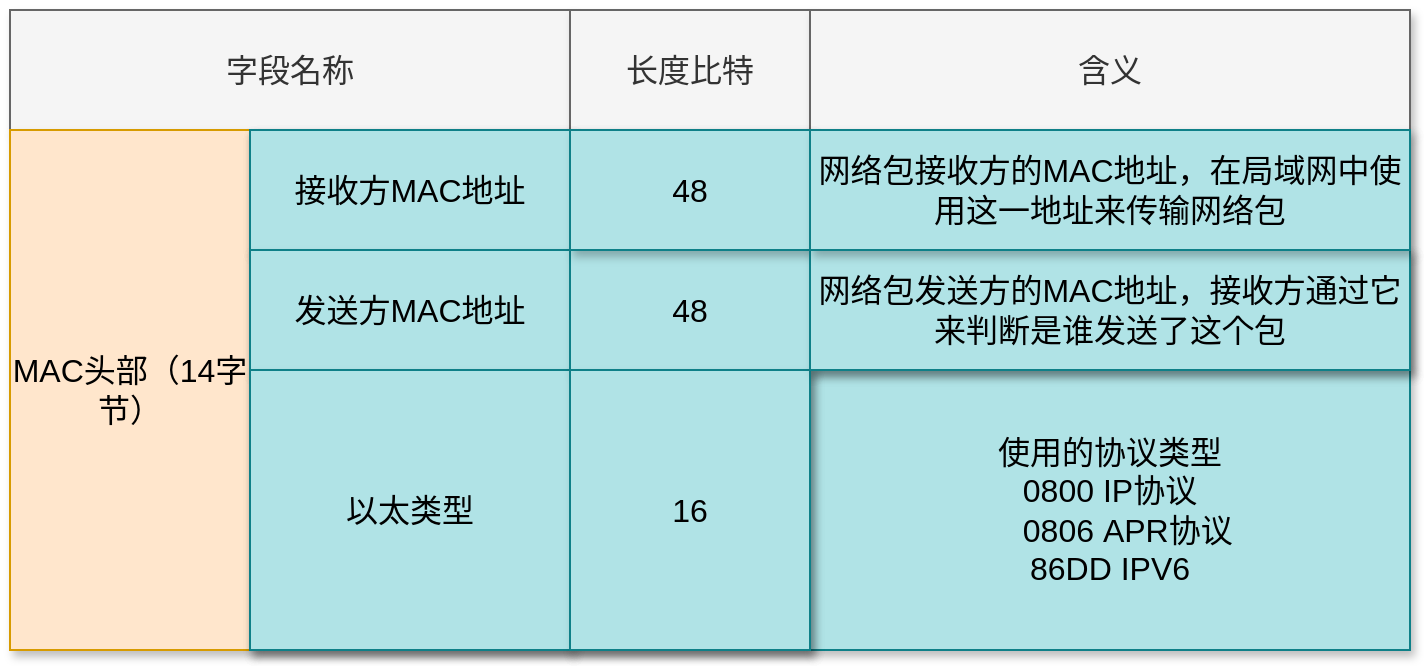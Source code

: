 <mxfile version="13.5.9" type="device"><diagram id="5ke7xTBuu6DL5cakklYx" name="第 1 页"><mxGraphModel dx="1422" dy="713" grid="1" gridSize="10" guides="1" tooltips="1" connect="1" arrows="1" fold="1" page="1" pageScale="1" pageWidth="827" pageHeight="1169" math="0" shadow="0"><root><mxCell id="0"/><mxCell id="1" parent="0"/><mxCell id="2GdHe-t4SAinE6iBkLOW-1" value="字段名称" style="rounded=0;whiteSpace=wrap;html=1;fontSize=16;fillColor=#f5f5f5;strokeColor=#666666;fontColor=#333333;shadow=1;" vertex="1" parent="1"><mxGeometry x="120" y="140" width="280" height="60" as="geometry"/></mxCell><mxCell id="2GdHe-t4SAinE6iBkLOW-2" value="长度比特" style="rounded=0;whiteSpace=wrap;html=1;fontSize=16;fillColor=#f5f5f5;strokeColor=#666666;fontColor=#333333;shadow=1;" vertex="1" parent="1"><mxGeometry x="400" y="140" width="120" height="60" as="geometry"/></mxCell><mxCell id="2GdHe-t4SAinE6iBkLOW-12" value="" style="edgeStyle=orthogonalEdgeStyle;rounded=0;orthogonalLoop=1;jettySize=auto;html=1;fontSize=16;shadow=1;" edge="1" parent="1" source="2GdHe-t4SAinE6iBkLOW-3" target="2GdHe-t4SAinE6iBkLOW-11"><mxGeometry relative="1" as="geometry"/></mxCell><mxCell id="2GdHe-t4SAinE6iBkLOW-3" value="含义" style="rounded=0;whiteSpace=wrap;html=1;fontSize=16;fillColor=#f5f5f5;strokeColor=#666666;fontColor=#333333;shadow=1;" vertex="1" parent="1"><mxGeometry x="520" y="140" width="300" height="60" as="geometry"/></mxCell><mxCell id="2GdHe-t4SAinE6iBkLOW-4" value="MAC头部（14字节）" style="rounded=0;whiteSpace=wrap;html=1;fontSize=16;fillColor=#ffe6cc;strokeColor=#d79b00;shadow=1;" vertex="1" parent="1"><mxGeometry x="120" y="200" width="120" height="260" as="geometry"/></mxCell><mxCell id="2GdHe-t4SAinE6iBkLOW-5" value="接收方MAC地址" style="rounded=0;whiteSpace=wrap;html=1;fontSize=16;shadow=1;" vertex="1" parent="1"><mxGeometry x="240" y="200" width="160" height="60" as="geometry"/></mxCell><mxCell id="2GdHe-t4SAinE6iBkLOW-6" value="发送方MAC地址" style="rounded=0;whiteSpace=wrap;html=1;fontSize=16;shadow=1;" vertex="1" parent="1"><mxGeometry x="240" y="260" width="160" height="60" as="geometry"/></mxCell><mxCell id="2GdHe-t4SAinE6iBkLOW-7" value="以太类型" style="rounded=0;whiteSpace=wrap;html=1;fontSize=16;shadow=1;" vertex="1" parent="1"><mxGeometry x="240" y="320" width="160" height="140" as="geometry"/></mxCell><mxCell id="2GdHe-t4SAinE6iBkLOW-8" value="48" style="rounded=0;whiteSpace=wrap;html=1;fontSize=16;shadow=1;" vertex="1" parent="1"><mxGeometry x="400" y="200" width="120" height="60" as="geometry"/></mxCell><mxCell id="2GdHe-t4SAinE6iBkLOW-9" value="48" style="rounded=0;whiteSpace=wrap;html=1;fontSize=16;shadow=1;" vertex="1" parent="1"><mxGeometry x="400" y="260" width="120" height="60" as="geometry"/></mxCell><mxCell id="2GdHe-t4SAinE6iBkLOW-10" value="16" style="rounded=0;whiteSpace=wrap;html=1;fontSize=16;shadow=1;" vertex="1" parent="1"><mxGeometry x="400" y="320" width="120" height="140" as="geometry"/></mxCell><mxCell id="2GdHe-t4SAinE6iBkLOW-11" value="&lt;font style=&quot;font-size: 16px&quot;&gt;网络包接收方的MAC地址，在局域网中使用这一地址来传输网络包&lt;/font&gt;" style="rounded=0;whiteSpace=wrap;html=1;fontSize=16;shadow=1;" vertex="1" parent="1"><mxGeometry x="520" y="200" width="300" height="60" as="geometry"/></mxCell><mxCell id="2GdHe-t4SAinE6iBkLOW-13" value="&lt;font style=&quot;font-size: 16px&quot;&gt;网络包发送方的MAC地址，接收方通过它来判断是谁发送了这个包&lt;/font&gt;" style="rounded=0;whiteSpace=wrap;html=1;fontSize=16;shadow=1;" vertex="1" parent="1"><mxGeometry x="520" y="260" width="300" height="60" as="geometry"/></mxCell><mxCell id="2GdHe-t4SAinE6iBkLOW-14" value="&lt;span style=&quot;font-size: 16px&quot;&gt;使用的协议类型&lt;br style=&quot;font-size: 16px;&quot;&gt;0800 IP协议&lt;br style=&quot;font-size: 16px;&quot;&gt;&amp;nbsp; &amp;nbsp; 0806 APR协议&lt;br style=&quot;font-size: 16px;&quot;&gt;86DD IPV6&lt;br style=&quot;font-size: 16px;&quot;&gt;&lt;/span&gt;" style="rounded=0;whiteSpace=wrap;html=1;fontSize=16;fillColor=#b0e3e6;strokeColor=#0e8088;shadow=1;" vertex="1" parent="1"><mxGeometry x="520" y="320" width="300" height="140" as="geometry"/></mxCell><mxCell id="2GdHe-t4SAinE6iBkLOW-15" value="接收方MAC地址" style="rounded=0;whiteSpace=wrap;html=1;fontSize=16;shadow=1;" vertex="1" parent="1"><mxGeometry x="240" y="200" width="160" height="60" as="geometry"/></mxCell><mxCell id="2GdHe-t4SAinE6iBkLOW-16" value="发送方MAC地址" style="rounded=0;whiteSpace=wrap;html=1;fontSize=16;shadow=1;" vertex="1" parent="1"><mxGeometry x="240" y="260" width="160" height="60" as="geometry"/></mxCell><mxCell id="2GdHe-t4SAinE6iBkLOW-17" value="以太类型" style="rounded=0;whiteSpace=wrap;html=1;fontSize=16;shadow=1;" vertex="1" parent="1"><mxGeometry x="240" y="320" width="160" height="140" as="geometry"/></mxCell><mxCell id="2GdHe-t4SAinE6iBkLOW-18" value="48" style="rounded=0;whiteSpace=wrap;html=1;fontSize=16;shadow=1;" vertex="1" parent="1"><mxGeometry x="400" y="260" width="120" height="60" as="geometry"/></mxCell><mxCell id="2GdHe-t4SAinE6iBkLOW-19" value="48" style="rounded=0;whiteSpace=wrap;html=1;fontSize=16;shadow=1;" vertex="1" parent="1"><mxGeometry x="400" y="200" width="120" height="60" as="geometry"/></mxCell><mxCell id="2GdHe-t4SAinE6iBkLOW-20" value="16" style="rounded=0;whiteSpace=wrap;html=1;fontSize=16;shadow=1;" vertex="1" parent="1"><mxGeometry x="400" y="320" width="120" height="140" as="geometry"/></mxCell><mxCell id="2GdHe-t4SAinE6iBkLOW-21" value="&lt;font style=&quot;font-size: 16px&quot;&gt;网络包发送方的MAC地址，接收方通过它来判断是谁发送了这个包&lt;/font&gt;" style="rounded=0;whiteSpace=wrap;html=1;fontSize=16;shadow=1;" vertex="1" parent="1"><mxGeometry x="520" y="260" width="300" height="60" as="geometry"/></mxCell><mxCell id="2GdHe-t4SAinE6iBkLOW-22" value="接收方MAC地址" style="rounded=0;whiteSpace=wrap;html=1;fontSize=16;fillColor=#b0e3e6;strokeColor=#0e8088;shadow=1;" vertex="1" parent="1"><mxGeometry x="240" y="200" width="160" height="60" as="geometry"/></mxCell><mxCell id="2GdHe-t4SAinE6iBkLOW-23" value="发送方MAC地址" style="rounded=0;whiteSpace=wrap;html=1;fontSize=16;fillColor=#b0e3e6;strokeColor=#0e8088;shadow=1;" vertex="1" parent="1"><mxGeometry x="240" y="260" width="160" height="60" as="geometry"/></mxCell><mxCell id="2GdHe-t4SAinE6iBkLOW-24" value="以太类型" style="rounded=0;whiteSpace=wrap;html=1;fontSize=16;fillColor=#b0e3e6;strokeColor=#0e8088;shadow=1;" vertex="1" parent="1"><mxGeometry x="240" y="320" width="160" height="140" as="geometry"/></mxCell><mxCell id="2GdHe-t4SAinE6iBkLOW-25" value="48" style="rounded=0;whiteSpace=wrap;html=1;fontSize=16;fillColor=#b0e3e6;strokeColor=#0e8088;shadow=1;" vertex="1" parent="1"><mxGeometry x="400" y="260" width="120" height="60" as="geometry"/></mxCell><mxCell id="2GdHe-t4SAinE6iBkLOW-26" value="48" style="rounded=0;whiteSpace=wrap;html=1;fontSize=16;fillColor=#b0e3e6;strokeColor=#0e8088;shadow=1;" vertex="1" parent="1"><mxGeometry x="400" y="200" width="120" height="60" as="geometry"/></mxCell><mxCell id="2GdHe-t4SAinE6iBkLOW-27" value="16" style="rounded=0;whiteSpace=wrap;html=1;fontSize=16;fillColor=#b0e3e6;strokeColor=#0e8088;shadow=1;" vertex="1" parent="1"><mxGeometry x="400" y="320" width="120" height="140" as="geometry"/></mxCell><mxCell id="2GdHe-t4SAinE6iBkLOW-28" value="&lt;font style=&quot;font-size: 16px&quot;&gt;网络包发送方的MAC地址，接收方通过它来判断是谁发送了这个包&lt;/font&gt;" style="rounded=0;whiteSpace=wrap;html=1;fontSize=16;fillColor=#b0e3e6;strokeColor=#0e8088;shadow=1;" vertex="1" parent="1"><mxGeometry x="520" y="260" width="300" height="60" as="geometry"/></mxCell><mxCell id="2GdHe-t4SAinE6iBkLOW-29" value="&lt;font style=&quot;font-size: 16px&quot;&gt;网络包接收方的MAC地址，在局域网中使用这一地址来传输网络包&lt;/font&gt;" style="rounded=0;whiteSpace=wrap;html=1;fontSize=16;fillColor=#b0e3e6;strokeColor=#0e8088;shadow=1;" vertex="1" parent="1"><mxGeometry x="520" y="200" width="300" height="60" as="geometry"/></mxCell></root></mxGraphModel></diagram></mxfile>